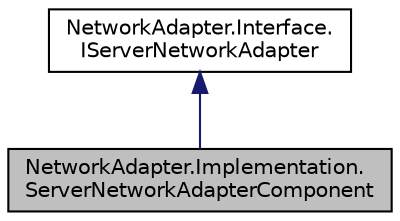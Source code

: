 digraph "NetworkAdapter.Implementation.ServerNetworkAdapterComponent"
{
  edge [fontname="Helvetica",fontsize="10",labelfontname="Helvetica",labelfontsize="10"];
  node [fontname="Helvetica",fontsize="10",shape=record];
  Node1 [label="NetworkAdapter.Implementation.\lServerNetworkAdapterComponent",height=0.2,width=0.4,color="black", fillcolor="grey75", style="filled" fontcolor="black"];
  Node2 -> Node1 [dir="back",color="midnightblue",fontsize="10",style="solid",fontname="Helvetica"];
  Node2 [label="NetworkAdapter.Interface.\lIServerNetworkAdapter",height=0.2,width=0.4,color="black", fillcolor="white", style="filled",URL="$interface_network_adapter_1_1_interface_1_1_i_server_network_adapter.html"];
}
